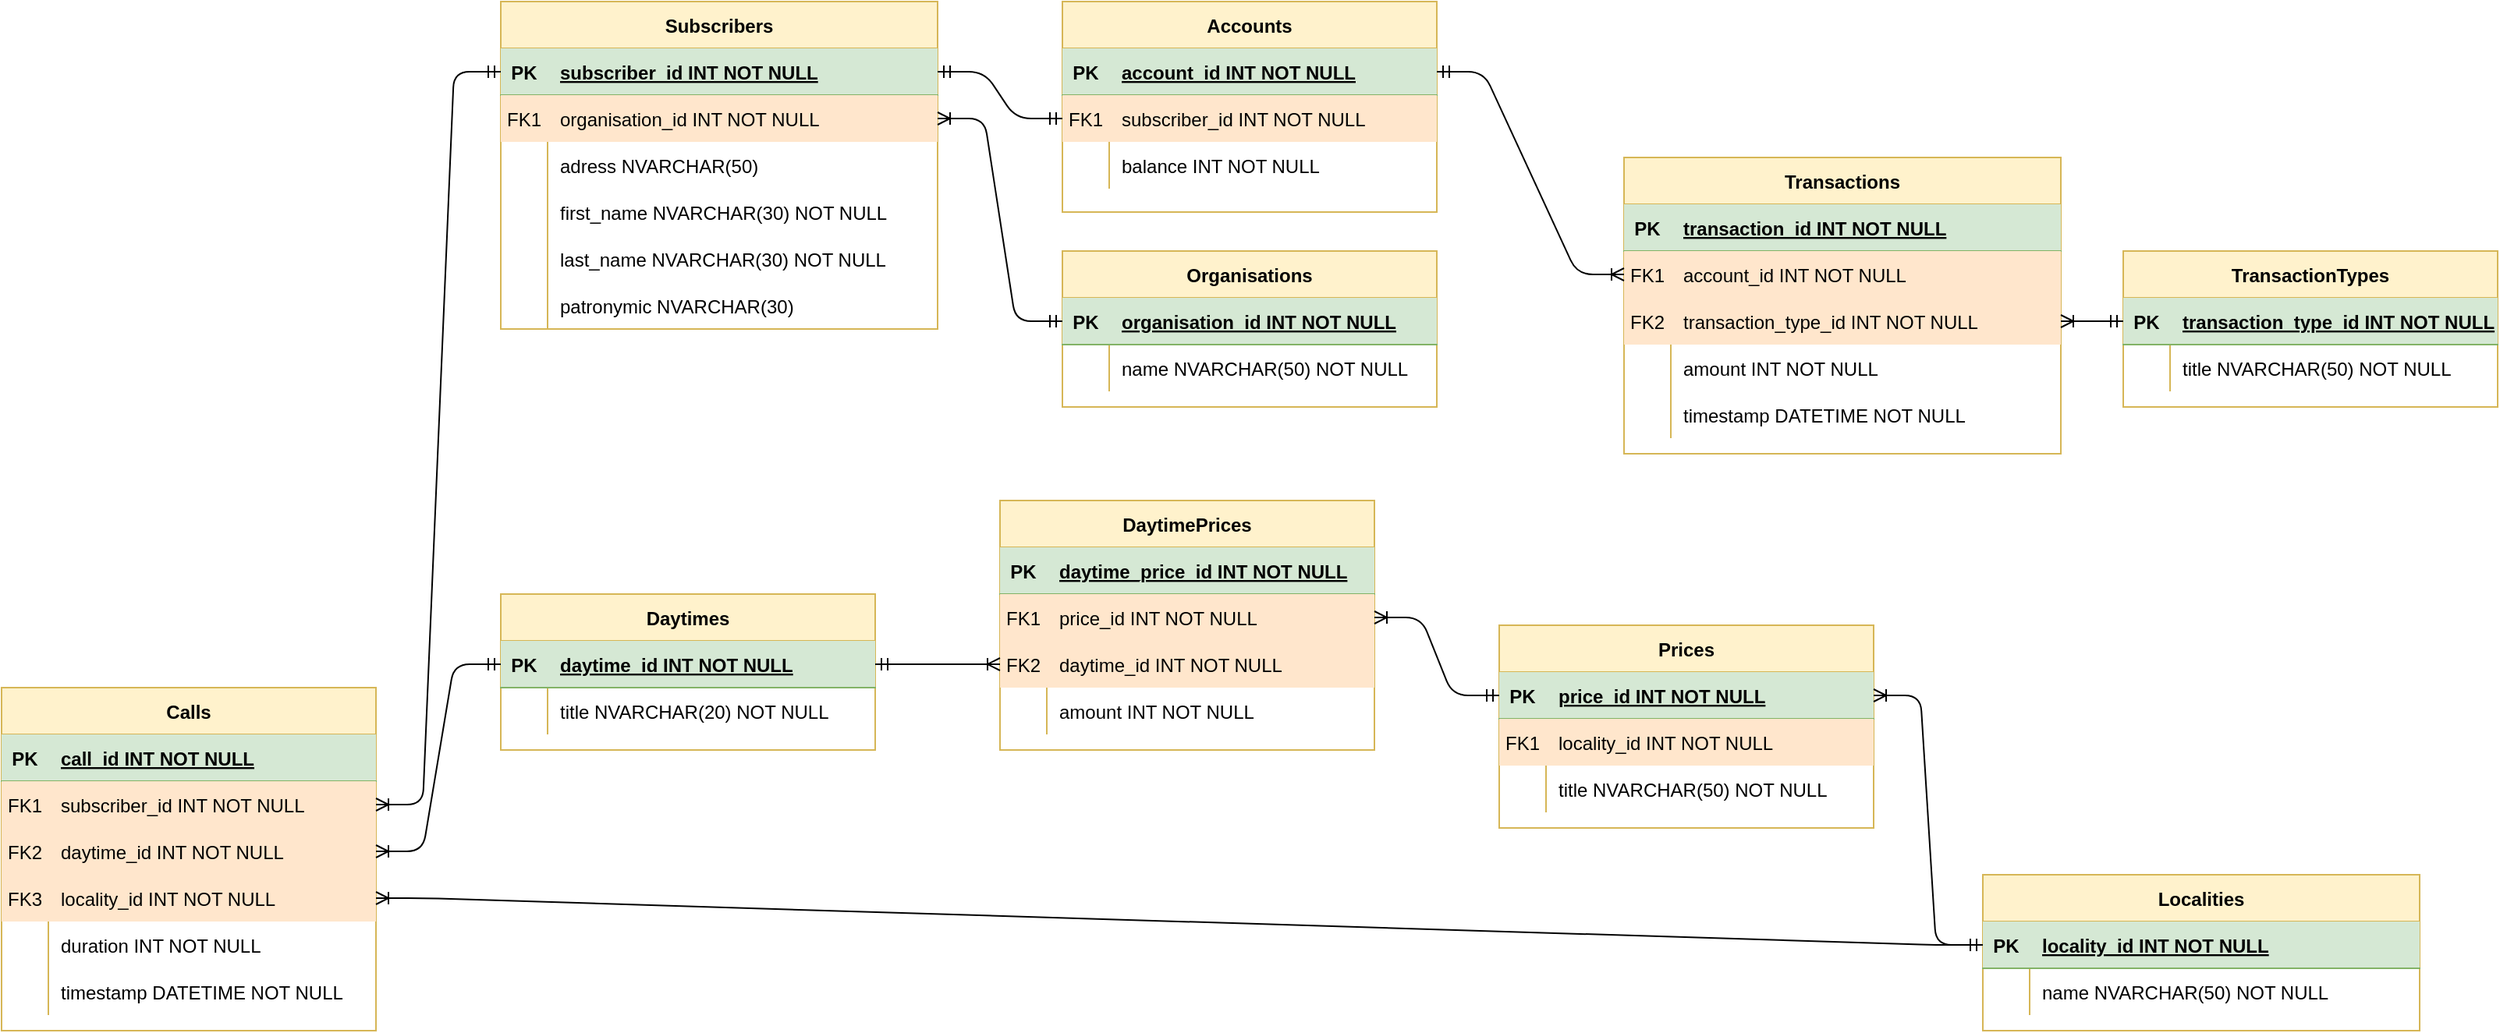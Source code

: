 <mxfile version="13.8.8" type="github">
  <diagram id="R2lEEEUBdFMjLlhIrx00" name="Page-1">
    <mxGraphModel dx="1422" dy="762" grid="1" gridSize="10" guides="1" tooltips="1" connect="1" arrows="1" fold="1" page="1" pageScale="1" pageWidth="850" pageHeight="1100" math="0" shadow="0" extFonts="Permanent Marker^https://fonts.googleapis.com/css?family=Permanent+Marker">
      <root>
        <mxCell id="0" />
        <mxCell id="1" parent="0" />
        <mxCell id="C-vyLk0tnHw3VtMMgP7b-2" value="Organisations" style="shape=table;startSize=30;container=1;collapsible=1;childLayout=tableLayout;fixedRows=1;rowLines=0;fontStyle=1;align=center;resizeLast=1;fillColor=#fff2cc;strokeColor=#d6b656;" parent="1" vertex="1">
          <mxGeometry x="720" y="200" width="240" height="100" as="geometry" />
        </mxCell>
        <mxCell id="C-vyLk0tnHw3VtMMgP7b-3" value="" style="shape=partialRectangle;collapsible=0;dropTarget=0;pointerEvents=0;fillColor=#d5e8d4;points=[[0,0.5],[1,0.5]];portConstraint=eastwest;top=0;left=0;right=0;bottom=1;strokeColor=#82b366;" parent="C-vyLk0tnHw3VtMMgP7b-2" vertex="1">
          <mxGeometry y="30" width="240" height="30" as="geometry" />
        </mxCell>
        <mxCell id="C-vyLk0tnHw3VtMMgP7b-4" value="PK" style="shape=partialRectangle;overflow=hidden;connectable=0;fillColor=none;top=0;left=0;bottom=0;right=0;fontStyle=1;" parent="C-vyLk0tnHw3VtMMgP7b-3" vertex="1">
          <mxGeometry width="30" height="30" as="geometry" />
        </mxCell>
        <mxCell id="C-vyLk0tnHw3VtMMgP7b-5" value="organisation_id INT NOT NULL " style="shape=partialRectangle;overflow=hidden;connectable=0;fillColor=none;top=0;left=0;bottom=0;right=0;align=left;spacingLeft=6;fontStyle=5;" parent="C-vyLk0tnHw3VtMMgP7b-3" vertex="1">
          <mxGeometry x="30" width="210" height="30" as="geometry" />
        </mxCell>
        <mxCell id="C-vyLk0tnHw3VtMMgP7b-6" value="" style="shape=partialRectangle;collapsible=0;dropTarget=0;pointerEvents=0;fillColor=none;points=[[0,0.5],[1,0.5]];portConstraint=eastwest;top=0;left=0;right=0;bottom=0;" parent="C-vyLk0tnHw3VtMMgP7b-2" vertex="1">
          <mxGeometry y="60" width="240" height="30" as="geometry" />
        </mxCell>
        <mxCell id="C-vyLk0tnHw3VtMMgP7b-7" value="" style="shape=partialRectangle;overflow=hidden;connectable=0;fillColor=none;top=0;left=0;bottom=0;right=0;" parent="C-vyLk0tnHw3VtMMgP7b-6" vertex="1">
          <mxGeometry width="30" height="30" as="geometry" />
        </mxCell>
        <mxCell id="C-vyLk0tnHw3VtMMgP7b-8" value="name NVARCHAR(50) NOT NULL" style="shape=partialRectangle;overflow=hidden;connectable=0;fillColor=none;top=0;left=0;bottom=0;right=0;align=left;spacingLeft=6;" parent="C-vyLk0tnHw3VtMMgP7b-6" vertex="1">
          <mxGeometry x="30" width="210" height="30" as="geometry" />
        </mxCell>
        <mxCell id="C-vyLk0tnHw3VtMMgP7b-13" value="Accounts" style="shape=table;startSize=30;container=1;collapsible=1;childLayout=tableLayout;fixedRows=1;rowLines=0;fontStyle=1;align=center;resizeLast=1;fillColor=#fff2cc;strokeColor=#d6b656;" parent="1" vertex="1">
          <mxGeometry x="720" y="40" width="240" height="135" as="geometry" />
        </mxCell>
        <mxCell id="C-vyLk0tnHw3VtMMgP7b-14" value="" style="shape=partialRectangle;collapsible=0;dropTarget=0;pointerEvents=0;fillColor=#d5e8d4;points=[[0,0.5],[1,0.5]];portConstraint=eastwest;top=0;left=0;right=0;bottom=1;strokeColor=#82b366;" parent="C-vyLk0tnHw3VtMMgP7b-13" vertex="1">
          <mxGeometry y="30" width="240" height="30" as="geometry" />
        </mxCell>
        <mxCell id="C-vyLk0tnHw3VtMMgP7b-15" value="PK" style="shape=partialRectangle;overflow=hidden;connectable=0;fillColor=none;top=0;left=0;bottom=0;right=0;fontStyle=1;" parent="C-vyLk0tnHw3VtMMgP7b-14" vertex="1">
          <mxGeometry width="30" height="30" as="geometry" />
        </mxCell>
        <mxCell id="C-vyLk0tnHw3VtMMgP7b-16" value="account_id INT NOT NULL " style="shape=partialRectangle;overflow=hidden;connectable=0;fillColor=none;top=0;left=0;bottom=0;right=0;align=left;spacingLeft=6;fontStyle=5;" parent="C-vyLk0tnHw3VtMMgP7b-14" vertex="1">
          <mxGeometry x="30" width="210" height="30" as="geometry" />
        </mxCell>
        <mxCell id="f_FscxaQa_7eKImMQu-y-68" value="" style="shape=partialRectangle;collapsible=0;dropTarget=0;pointerEvents=0;fillColor=#ffe6cc;points=[[0,0.5],[1,0.5]];portConstraint=eastwest;top=0;left=0;right=0;bottom=0;strokeColor=#d79b00;" parent="C-vyLk0tnHw3VtMMgP7b-13" vertex="1">
          <mxGeometry y="60" width="240" height="30" as="geometry" />
        </mxCell>
        <mxCell id="f_FscxaQa_7eKImMQu-y-69" value="FK1" style="shape=partialRectangle;overflow=hidden;connectable=0;fillColor=none;top=0;left=0;bottom=0;right=0;" parent="f_FscxaQa_7eKImMQu-y-68" vertex="1">
          <mxGeometry width="30" height="30" as="geometry" />
        </mxCell>
        <mxCell id="f_FscxaQa_7eKImMQu-y-70" value="subscriber_id INT NOT NULL" style="shape=partialRectangle;overflow=hidden;connectable=0;fillColor=none;top=0;left=0;bottom=0;right=0;align=left;spacingLeft=6;" parent="f_FscxaQa_7eKImMQu-y-68" vertex="1">
          <mxGeometry x="30" width="210" height="30" as="geometry" />
        </mxCell>
        <mxCell id="3FALcmHfQgssFY7lBNF9-4" value="" style="shape=partialRectangle;collapsible=0;dropTarget=0;pointerEvents=0;points=[[0,0.5],[1,0.5]];portConstraint=eastwest;top=0;left=0;right=0;bottom=0;fillColor=none;" vertex="1" parent="C-vyLk0tnHw3VtMMgP7b-13">
          <mxGeometry y="90" width="240" height="30" as="geometry" />
        </mxCell>
        <mxCell id="3FALcmHfQgssFY7lBNF9-5" value="" style="shape=partialRectangle;overflow=hidden;connectable=0;fillColor=none;top=0;left=0;bottom=0;right=0;" vertex="1" parent="3FALcmHfQgssFY7lBNF9-4">
          <mxGeometry width="30" height="30" as="geometry" />
        </mxCell>
        <mxCell id="3FALcmHfQgssFY7lBNF9-6" value="balance INT NOT NULL" style="shape=partialRectangle;overflow=hidden;connectable=0;fillColor=none;top=0;left=0;bottom=0;right=0;align=left;spacingLeft=6;" vertex="1" parent="3FALcmHfQgssFY7lBNF9-4">
          <mxGeometry x="30" width="210" height="30" as="geometry" />
        </mxCell>
        <mxCell id="C-vyLk0tnHw3VtMMgP7b-23" value="Subscribers" style="shape=table;startSize=30;container=1;collapsible=1;childLayout=tableLayout;fixedRows=1;rowLines=0;fontStyle=1;align=center;resizeLast=1;rounded=0;sketch=0;shadow=0;fillColor=#fff2cc;strokeColor=#d6b656;" parent="1" vertex="1">
          <mxGeometry x="360" y="40" width="280" height="210" as="geometry">
            <mxRectangle x="120" y="120" width="100" height="30" as="alternateBounds" />
          </mxGeometry>
        </mxCell>
        <mxCell id="C-vyLk0tnHw3VtMMgP7b-24" value="" style="shape=partialRectangle;collapsible=0;dropTarget=0;pointerEvents=0;fillColor=#d5e8d4;points=[[0,0.5],[1,0.5]];portConstraint=eastwest;top=0;left=0;right=0;bottom=1;strokeColor=#82b366;" parent="C-vyLk0tnHw3VtMMgP7b-23" vertex="1">
          <mxGeometry y="30" width="280" height="30" as="geometry" />
        </mxCell>
        <mxCell id="C-vyLk0tnHw3VtMMgP7b-25" value="PK" style="shape=partialRectangle;overflow=hidden;connectable=0;fillColor=none;top=0;left=0;bottom=0;right=0;fontStyle=1;" parent="C-vyLk0tnHw3VtMMgP7b-24" vertex="1">
          <mxGeometry width="30" height="30" as="geometry" />
        </mxCell>
        <mxCell id="C-vyLk0tnHw3VtMMgP7b-26" value="subscriber_id INT NOT NULL " style="shape=partialRectangle;overflow=hidden;connectable=0;fillColor=none;top=0;left=0;bottom=0;right=0;align=left;spacingLeft=6;fontStyle=5;" parent="C-vyLk0tnHw3VtMMgP7b-24" vertex="1">
          <mxGeometry x="30" width="250" height="30" as="geometry" />
        </mxCell>
        <mxCell id="uQoeyLJMrFcmJ7VVX4Wg-34" value="" style="shape=partialRectangle;collapsible=0;dropTarget=0;pointerEvents=0;fillColor=#ffe6cc;points=[[0,0.5],[1,0.5]];portConstraint=eastwest;top=0;left=0;right=0;bottom=0;strokeColor=#d79b00;" parent="C-vyLk0tnHw3VtMMgP7b-23" vertex="1">
          <mxGeometry y="60" width="280" height="30" as="geometry" />
        </mxCell>
        <mxCell id="uQoeyLJMrFcmJ7VVX4Wg-35" value="FK1" style="shape=partialRectangle;overflow=hidden;connectable=0;fillColor=none;top=0;left=0;bottom=0;right=0;" parent="uQoeyLJMrFcmJ7VVX4Wg-34" vertex="1">
          <mxGeometry width="30" height="30" as="geometry" />
        </mxCell>
        <mxCell id="uQoeyLJMrFcmJ7VVX4Wg-36" value="organisation_id INT NOT NULL" style="shape=partialRectangle;overflow=hidden;connectable=0;fillColor=none;top=0;left=0;bottom=0;right=0;align=left;spacingLeft=6;" parent="uQoeyLJMrFcmJ7VVX4Wg-34" vertex="1">
          <mxGeometry x="30" width="250" height="30" as="geometry" />
        </mxCell>
        <mxCell id="uQoeyLJMrFcmJ7VVX4Wg-40" value="" style="shape=partialRectangle;collapsible=0;dropTarget=0;pointerEvents=0;fillColor=none;points=[[0,0.5],[1,0.5]];portConstraint=eastwest;top=0;left=0;right=0;bottom=0;" parent="C-vyLk0tnHw3VtMMgP7b-23" vertex="1">
          <mxGeometry y="90" width="280" height="30" as="geometry" />
        </mxCell>
        <mxCell id="uQoeyLJMrFcmJ7VVX4Wg-41" value="" style="shape=partialRectangle;overflow=hidden;connectable=0;fillColor=none;top=0;left=0;bottom=0;right=0;" parent="uQoeyLJMrFcmJ7VVX4Wg-40" vertex="1">
          <mxGeometry width="30" height="30" as="geometry" />
        </mxCell>
        <mxCell id="uQoeyLJMrFcmJ7VVX4Wg-42" value="adress NVARCHAR(50)" style="shape=partialRectangle;overflow=hidden;connectable=0;fillColor=none;top=0;left=0;bottom=0;right=0;align=left;spacingLeft=6;" parent="uQoeyLJMrFcmJ7VVX4Wg-40" vertex="1">
          <mxGeometry x="30" width="250" height="30" as="geometry" />
        </mxCell>
        <mxCell id="uQoeyLJMrFcmJ7VVX4Wg-50" value="" style="shape=partialRectangle;collapsible=0;dropTarget=0;pointerEvents=0;fillColor=none;points=[[0,0.5],[1,0.5]];portConstraint=eastwest;top=0;left=0;right=0;bottom=0;" parent="C-vyLk0tnHw3VtMMgP7b-23" vertex="1">
          <mxGeometry y="120" width="280" height="30" as="geometry" />
        </mxCell>
        <mxCell id="uQoeyLJMrFcmJ7VVX4Wg-51" value="" style="shape=partialRectangle;overflow=hidden;connectable=0;fillColor=none;top=0;left=0;bottom=0;right=0;" parent="uQoeyLJMrFcmJ7VVX4Wg-50" vertex="1">
          <mxGeometry width="30" height="30" as="geometry" />
        </mxCell>
        <mxCell id="uQoeyLJMrFcmJ7VVX4Wg-52" value="first_name NVARCHAR(30) NOT NULL" style="shape=partialRectangle;overflow=hidden;connectable=0;fillColor=none;top=0;left=0;bottom=0;right=0;align=left;spacingLeft=6;" parent="uQoeyLJMrFcmJ7VVX4Wg-50" vertex="1">
          <mxGeometry x="30" width="250" height="30" as="geometry" />
        </mxCell>
        <mxCell id="uQoeyLJMrFcmJ7VVX4Wg-53" value="" style="shape=partialRectangle;collapsible=0;dropTarget=0;pointerEvents=0;fillColor=none;points=[[0,0.5],[1,0.5]];portConstraint=eastwest;top=0;left=0;right=0;bottom=0;" parent="C-vyLk0tnHw3VtMMgP7b-23" vertex="1">
          <mxGeometry y="150" width="280" height="30" as="geometry" />
        </mxCell>
        <mxCell id="uQoeyLJMrFcmJ7VVX4Wg-54" value="" style="shape=partialRectangle;overflow=hidden;connectable=0;fillColor=none;top=0;left=0;bottom=0;right=0;" parent="uQoeyLJMrFcmJ7VVX4Wg-53" vertex="1">
          <mxGeometry width="30" height="30" as="geometry" />
        </mxCell>
        <mxCell id="uQoeyLJMrFcmJ7VVX4Wg-55" value="last_name NVARCHAR(30) NOT NULL" style="shape=partialRectangle;overflow=hidden;connectable=0;fillColor=none;top=0;left=0;bottom=0;right=0;align=left;spacingLeft=6;" parent="uQoeyLJMrFcmJ7VVX4Wg-53" vertex="1">
          <mxGeometry x="30" width="250" height="30" as="geometry" />
        </mxCell>
        <mxCell id="uQoeyLJMrFcmJ7VVX4Wg-56" value="" style="shape=partialRectangle;collapsible=0;dropTarget=0;pointerEvents=0;fillColor=none;points=[[0,0.5],[1,0.5]];portConstraint=eastwest;top=0;left=0;right=0;bottom=0;" parent="C-vyLk0tnHw3VtMMgP7b-23" vertex="1">
          <mxGeometry y="180" width="280" height="30" as="geometry" />
        </mxCell>
        <mxCell id="uQoeyLJMrFcmJ7VVX4Wg-57" value="" style="shape=partialRectangle;overflow=hidden;connectable=0;fillColor=none;top=0;left=0;bottom=0;right=0;" parent="uQoeyLJMrFcmJ7VVX4Wg-56" vertex="1">
          <mxGeometry width="30" height="30" as="geometry" />
        </mxCell>
        <mxCell id="uQoeyLJMrFcmJ7VVX4Wg-58" value="patronymic NVARCHAR(30)" style="shape=partialRectangle;overflow=hidden;connectable=0;fillColor=none;top=0;left=0;bottom=0;right=0;align=left;spacingLeft=6;" parent="uQoeyLJMrFcmJ7VVX4Wg-56" vertex="1">
          <mxGeometry x="30" width="250" height="30" as="geometry" />
        </mxCell>
        <mxCell id="uQoeyLJMrFcmJ7VVX4Wg-47" value="" style="edgeStyle=entityRelationEdgeStyle;fontSize=12;html=1;endArrow=ERmandOne;startArrow=ERmandOne;exitX=1;exitY=0.5;exitDx=0;exitDy=0;entryX=0;entryY=0.5;entryDx=0;entryDy=0;" parent="1" source="C-vyLk0tnHw3VtMMgP7b-24" target="f_FscxaQa_7eKImMQu-y-68" edge="1">
          <mxGeometry width="100" height="100" relative="1" as="geometry">
            <mxPoint x="640" y="145" as="sourcePoint" />
            <mxPoint x="470" y="240" as="targetPoint" />
          </mxGeometry>
        </mxCell>
        <mxCell id="uQoeyLJMrFcmJ7VVX4Wg-60" value="Transactions" style="shape=table;startSize=30;container=1;collapsible=1;childLayout=tableLayout;fixedRows=1;rowLines=0;fontStyle=1;align=center;resizeLast=1;rounded=0;shadow=0;sketch=0;fillColor=#fff2cc;strokeColor=#d6b656;" parent="1" vertex="1">
          <mxGeometry x="1080" y="140" width="280" height="190" as="geometry" />
        </mxCell>
        <mxCell id="uQoeyLJMrFcmJ7VVX4Wg-61" value="" style="shape=partialRectangle;collapsible=0;dropTarget=0;pointerEvents=0;fillColor=#d5e8d4;top=0;left=0;bottom=1;right=0;points=[[0,0.5],[1,0.5]];portConstraint=eastwest;strokeColor=#82b366;" parent="uQoeyLJMrFcmJ7VVX4Wg-60" vertex="1">
          <mxGeometry y="30" width="280" height="30" as="geometry" />
        </mxCell>
        <mxCell id="uQoeyLJMrFcmJ7VVX4Wg-62" value="PK" style="shape=partialRectangle;connectable=0;fillColor=none;top=0;left=0;bottom=0;right=0;fontStyle=1;overflow=hidden;" parent="uQoeyLJMrFcmJ7VVX4Wg-61" vertex="1">
          <mxGeometry width="30" height="30" as="geometry" />
        </mxCell>
        <mxCell id="uQoeyLJMrFcmJ7VVX4Wg-63" value="transaction_id INT NOT NULL" style="shape=partialRectangle;connectable=0;fillColor=none;top=0;left=0;bottom=0;right=0;align=left;spacingLeft=6;fontStyle=5;overflow=hidden;" parent="uQoeyLJMrFcmJ7VVX4Wg-61" vertex="1">
          <mxGeometry x="30" width="250" height="30" as="geometry" />
        </mxCell>
        <mxCell id="uQoeyLJMrFcmJ7VVX4Wg-64" value="" style="shape=partialRectangle;collapsible=0;dropTarget=0;pointerEvents=0;fillColor=#ffe6cc;top=0;left=0;bottom=0;right=0;points=[[0,0.5],[1,0.5]];portConstraint=eastwest;strokeColor=#d79b00;" parent="uQoeyLJMrFcmJ7VVX4Wg-60" vertex="1">
          <mxGeometry y="60" width="280" height="30" as="geometry" />
        </mxCell>
        <mxCell id="uQoeyLJMrFcmJ7VVX4Wg-65" value="FK1" style="shape=partialRectangle;connectable=0;fillColor=none;top=0;left=0;bottom=0;right=0;editable=1;overflow=hidden;" parent="uQoeyLJMrFcmJ7VVX4Wg-64" vertex="1">
          <mxGeometry width="30" height="30" as="geometry" />
        </mxCell>
        <mxCell id="uQoeyLJMrFcmJ7VVX4Wg-66" value="account_id INT NOT NULL" style="shape=partialRectangle;connectable=0;fillColor=none;top=0;left=0;bottom=0;right=0;align=left;spacingLeft=6;overflow=hidden;" parent="uQoeyLJMrFcmJ7VVX4Wg-64" vertex="1">
          <mxGeometry x="30" width="250" height="30" as="geometry" />
        </mxCell>
        <mxCell id="uQoeyLJMrFcmJ7VVX4Wg-67" value="" style="shape=partialRectangle;collapsible=0;dropTarget=0;pointerEvents=0;fillColor=#ffe6cc;top=0;left=0;bottom=0;right=0;points=[[0,0.5],[1,0.5]];portConstraint=eastwest;strokeColor=#d79b00;" parent="uQoeyLJMrFcmJ7VVX4Wg-60" vertex="1">
          <mxGeometry y="90" width="280" height="30" as="geometry" />
        </mxCell>
        <mxCell id="uQoeyLJMrFcmJ7VVX4Wg-68" value="FK2" style="shape=partialRectangle;connectable=0;fillColor=none;top=0;left=0;bottom=0;right=0;editable=1;overflow=hidden;" parent="uQoeyLJMrFcmJ7VVX4Wg-67" vertex="1">
          <mxGeometry width="30" height="30" as="geometry" />
        </mxCell>
        <mxCell id="uQoeyLJMrFcmJ7VVX4Wg-69" value="transaction_type_id INT NOT NULL" style="shape=partialRectangle;connectable=0;fillColor=none;top=0;left=0;bottom=0;right=0;align=left;spacingLeft=6;overflow=hidden;" parent="uQoeyLJMrFcmJ7VVX4Wg-67" vertex="1">
          <mxGeometry x="30" width="250" height="30" as="geometry" />
        </mxCell>
        <mxCell id="f_FscxaQa_7eKImMQu-y-4" value="" style="shape=partialRectangle;collapsible=0;dropTarget=0;pointerEvents=0;fillColor=none;top=0;left=0;bottom=0;right=0;points=[[0,0.5],[1,0.5]];portConstraint=eastwest;" parent="uQoeyLJMrFcmJ7VVX4Wg-60" vertex="1">
          <mxGeometry y="120" width="280" height="30" as="geometry" />
        </mxCell>
        <mxCell id="f_FscxaQa_7eKImMQu-y-5" value="" style="shape=partialRectangle;connectable=0;fillColor=none;top=0;left=0;bottom=0;right=0;editable=1;overflow=hidden;" parent="f_FscxaQa_7eKImMQu-y-4" vertex="1">
          <mxGeometry width="30" height="30" as="geometry" />
        </mxCell>
        <mxCell id="f_FscxaQa_7eKImMQu-y-6" value="amount INT NOT NULL" style="shape=partialRectangle;connectable=0;fillColor=none;top=0;left=0;bottom=0;right=0;align=left;spacingLeft=6;overflow=hidden;" parent="f_FscxaQa_7eKImMQu-y-4" vertex="1">
          <mxGeometry x="30" width="250" height="30" as="geometry" />
        </mxCell>
        <mxCell id="f_FscxaQa_7eKImMQu-y-51" value="" style="shape=partialRectangle;collapsible=0;dropTarget=0;pointerEvents=0;fillColor=none;top=0;left=0;bottom=0;right=0;points=[[0,0.5],[1,0.5]];portConstraint=eastwest;" parent="uQoeyLJMrFcmJ7VVX4Wg-60" vertex="1">
          <mxGeometry y="150" width="280" height="30" as="geometry" />
        </mxCell>
        <mxCell id="f_FscxaQa_7eKImMQu-y-52" value="" style="shape=partialRectangle;connectable=0;fillColor=none;top=0;left=0;bottom=0;right=0;editable=1;overflow=hidden;" parent="f_FscxaQa_7eKImMQu-y-51" vertex="1">
          <mxGeometry width="30" height="30" as="geometry" />
        </mxCell>
        <mxCell id="f_FscxaQa_7eKImMQu-y-53" value="timestamp DATETIME NOT NULL" style="shape=partialRectangle;connectable=0;fillColor=none;top=0;left=0;bottom=0;right=0;align=left;spacingLeft=6;overflow=hidden;" parent="f_FscxaQa_7eKImMQu-y-51" vertex="1">
          <mxGeometry x="30" width="250" height="30" as="geometry" />
        </mxCell>
        <mxCell id="uQoeyLJMrFcmJ7VVX4Wg-106" value="Localities" style="shape=table;startSize=30;container=1;collapsible=1;childLayout=tableLayout;fixedRows=1;rowLines=0;fontStyle=1;align=center;resizeLast=1;rounded=0;shadow=0;sketch=0;fillColor=#fff2cc;strokeColor=#d6b656;" parent="1" vertex="1">
          <mxGeometry x="1310" y="600" width="280" height="100" as="geometry" />
        </mxCell>
        <mxCell id="uQoeyLJMrFcmJ7VVX4Wg-107" value="" style="shape=partialRectangle;collapsible=0;dropTarget=0;pointerEvents=0;fillColor=#d5e8d4;top=0;left=0;bottom=1;right=0;points=[[0,0.5],[1,0.5]];portConstraint=eastwest;strokeColor=#82b366;" parent="uQoeyLJMrFcmJ7VVX4Wg-106" vertex="1">
          <mxGeometry y="30" width="280" height="30" as="geometry" />
        </mxCell>
        <mxCell id="uQoeyLJMrFcmJ7VVX4Wg-108" value="PK" style="shape=partialRectangle;connectable=0;fillColor=none;top=0;left=0;bottom=0;right=0;fontStyle=1;overflow=hidden;" parent="uQoeyLJMrFcmJ7VVX4Wg-107" vertex="1">
          <mxGeometry width="30" height="30" as="geometry" />
        </mxCell>
        <mxCell id="uQoeyLJMrFcmJ7VVX4Wg-109" value="locality_id INT NOT NULL" style="shape=partialRectangle;connectable=0;fillColor=none;top=0;left=0;bottom=0;right=0;align=left;spacingLeft=6;fontStyle=5;overflow=hidden;" parent="uQoeyLJMrFcmJ7VVX4Wg-107" vertex="1">
          <mxGeometry x="30" width="250" height="30" as="geometry" />
        </mxCell>
        <mxCell id="uQoeyLJMrFcmJ7VVX4Wg-110" value="" style="shape=partialRectangle;collapsible=0;dropTarget=0;pointerEvents=0;fillColor=none;top=0;left=0;bottom=0;right=0;points=[[0,0.5],[1,0.5]];portConstraint=eastwest;" parent="uQoeyLJMrFcmJ7VVX4Wg-106" vertex="1">
          <mxGeometry y="60" width="280" height="30" as="geometry" />
        </mxCell>
        <mxCell id="uQoeyLJMrFcmJ7VVX4Wg-111" value="" style="shape=partialRectangle;connectable=0;fillColor=none;top=0;left=0;bottom=0;right=0;editable=1;overflow=hidden;" parent="uQoeyLJMrFcmJ7VVX4Wg-110" vertex="1">
          <mxGeometry width="30" height="30" as="geometry" />
        </mxCell>
        <mxCell id="uQoeyLJMrFcmJ7VVX4Wg-112" value="name NVARCHAR(50) NOT NULL" style="shape=partialRectangle;connectable=0;fillColor=none;top=0;left=0;bottom=0;right=0;align=left;spacingLeft=6;overflow=hidden;" parent="uQoeyLJMrFcmJ7VVX4Wg-110" vertex="1">
          <mxGeometry x="30" width="250" height="30" as="geometry" />
        </mxCell>
        <mxCell id="uQoeyLJMrFcmJ7VVX4Wg-119" value="Prices" style="shape=table;startSize=30;container=1;collapsible=1;childLayout=tableLayout;fixedRows=1;rowLines=0;fontStyle=1;align=center;resizeLast=1;rounded=0;shadow=0;sketch=0;fillColor=#fff2cc;strokeColor=#d6b656;" parent="1" vertex="1">
          <mxGeometry x="1000" y="440" width="240" height="130" as="geometry" />
        </mxCell>
        <mxCell id="uQoeyLJMrFcmJ7VVX4Wg-120" value="" style="shape=partialRectangle;collapsible=0;dropTarget=0;pointerEvents=0;fillColor=#d5e8d4;top=0;left=0;bottom=1;right=0;points=[[0,0.5],[1,0.5]];portConstraint=eastwest;strokeColor=#82b366;" parent="uQoeyLJMrFcmJ7VVX4Wg-119" vertex="1">
          <mxGeometry y="30" width="240" height="30" as="geometry" />
        </mxCell>
        <mxCell id="uQoeyLJMrFcmJ7VVX4Wg-121" value="PK" style="shape=partialRectangle;connectable=0;fillColor=none;top=0;left=0;bottom=0;right=0;fontStyle=1;overflow=hidden;" parent="uQoeyLJMrFcmJ7VVX4Wg-120" vertex="1">
          <mxGeometry width="30" height="30" as="geometry" />
        </mxCell>
        <mxCell id="uQoeyLJMrFcmJ7VVX4Wg-122" value="price_id INT NOT NULL" style="shape=partialRectangle;connectable=0;fillColor=none;top=0;left=0;bottom=0;right=0;align=left;spacingLeft=6;fontStyle=5;overflow=hidden;" parent="uQoeyLJMrFcmJ7VVX4Wg-120" vertex="1">
          <mxGeometry x="30" width="210" height="30" as="geometry" />
        </mxCell>
        <mxCell id="uQoeyLJMrFcmJ7VVX4Wg-123" value="" style="shape=partialRectangle;collapsible=0;dropTarget=0;pointerEvents=0;fillColor=#ffe6cc;top=0;left=0;bottom=0;right=0;points=[[0,0.5],[1,0.5]];portConstraint=eastwest;strokeColor=#d79b00;" parent="uQoeyLJMrFcmJ7VVX4Wg-119" vertex="1">
          <mxGeometry y="60" width="240" height="30" as="geometry" />
        </mxCell>
        <mxCell id="uQoeyLJMrFcmJ7VVX4Wg-124" value="FK1" style="shape=partialRectangle;connectable=0;fillColor=none;top=0;left=0;bottom=0;right=0;editable=1;overflow=hidden;" parent="uQoeyLJMrFcmJ7VVX4Wg-123" vertex="1">
          <mxGeometry width="30" height="30" as="geometry" />
        </mxCell>
        <mxCell id="uQoeyLJMrFcmJ7VVX4Wg-125" value="locality_id INT NOT NULL" style="shape=partialRectangle;connectable=0;fillColor=none;top=0;left=0;bottom=0;right=0;align=left;spacingLeft=6;overflow=hidden;" parent="uQoeyLJMrFcmJ7VVX4Wg-123" vertex="1">
          <mxGeometry x="30" width="210" height="30" as="geometry" />
        </mxCell>
        <mxCell id="f_FscxaQa_7eKImMQu-y-45" value="" style="shape=partialRectangle;collapsible=0;dropTarget=0;pointerEvents=0;fillColor=none;top=0;left=0;bottom=0;right=0;points=[[0,0.5],[1,0.5]];portConstraint=eastwest;" parent="uQoeyLJMrFcmJ7VVX4Wg-119" vertex="1">
          <mxGeometry y="90" width="240" height="30" as="geometry" />
        </mxCell>
        <mxCell id="f_FscxaQa_7eKImMQu-y-46" value="" style="shape=partialRectangle;connectable=0;fillColor=none;top=0;left=0;bottom=0;right=0;editable=1;overflow=hidden;" parent="f_FscxaQa_7eKImMQu-y-45" vertex="1">
          <mxGeometry width="30" height="30" as="geometry" />
        </mxCell>
        <mxCell id="f_FscxaQa_7eKImMQu-y-47" value="title NVARCHAR(50) NOT NULL" style="shape=partialRectangle;connectable=0;fillColor=none;top=0;left=0;bottom=0;right=0;align=left;spacingLeft=6;overflow=hidden;" parent="f_FscxaQa_7eKImMQu-y-45" vertex="1">
          <mxGeometry x="30" width="210" height="30" as="geometry" />
        </mxCell>
        <mxCell id="uQoeyLJMrFcmJ7VVX4Wg-133" value="DaytimePrices" style="shape=table;startSize=30;container=1;collapsible=1;childLayout=tableLayout;fixedRows=1;rowLines=0;fontStyle=1;align=center;resizeLast=1;rounded=0;shadow=0;sketch=0;fillColor=#fff2cc;strokeColor=#d6b656;" parent="1" vertex="1">
          <mxGeometry x="680" y="360" width="240" height="160" as="geometry" />
        </mxCell>
        <mxCell id="uQoeyLJMrFcmJ7VVX4Wg-134" value="" style="shape=partialRectangle;collapsible=0;dropTarget=0;pointerEvents=0;fillColor=#d5e8d4;top=0;left=0;bottom=1;right=0;points=[[0,0.5],[1,0.5]];portConstraint=eastwest;strokeColor=#82b366;" parent="uQoeyLJMrFcmJ7VVX4Wg-133" vertex="1">
          <mxGeometry y="30" width="240" height="30" as="geometry" />
        </mxCell>
        <mxCell id="uQoeyLJMrFcmJ7VVX4Wg-135" value="PK" style="shape=partialRectangle;connectable=0;fillColor=none;top=0;left=0;bottom=0;right=0;fontStyle=1;overflow=hidden;" parent="uQoeyLJMrFcmJ7VVX4Wg-134" vertex="1">
          <mxGeometry width="30" height="30" as="geometry" />
        </mxCell>
        <mxCell id="uQoeyLJMrFcmJ7VVX4Wg-136" value="daytime_price_id INT NOT NULL" style="shape=partialRectangle;connectable=0;fillColor=none;top=0;left=0;bottom=0;right=0;align=left;spacingLeft=6;fontStyle=5;overflow=hidden;" parent="uQoeyLJMrFcmJ7VVX4Wg-134" vertex="1">
          <mxGeometry x="30" width="210" height="30" as="geometry" />
        </mxCell>
        <mxCell id="uQoeyLJMrFcmJ7VVX4Wg-137" value="" style="shape=partialRectangle;collapsible=0;dropTarget=0;pointerEvents=0;fillColor=#ffe6cc;top=0;left=0;bottom=0;right=0;points=[[0,0.5],[1,0.5]];portConstraint=eastwest;strokeColor=#d79b00;" parent="uQoeyLJMrFcmJ7VVX4Wg-133" vertex="1">
          <mxGeometry y="60" width="240" height="30" as="geometry" />
        </mxCell>
        <mxCell id="uQoeyLJMrFcmJ7VVX4Wg-138" value="FK1" style="shape=partialRectangle;connectable=0;fillColor=none;top=0;left=0;bottom=0;right=0;editable=1;overflow=hidden;" parent="uQoeyLJMrFcmJ7VVX4Wg-137" vertex="1">
          <mxGeometry width="30" height="30" as="geometry" />
        </mxCell>
        <mxCell id="uQoeyLJMrFcmJ7VVX4Wg-139" value="price_id INT NOT NULL" style="shape=partialRectangle;connectable=0;fillColor=none;top=0;left=0;bottom=0;right=0;align=left;spacingLeft=6;overflow=hidden;" parent="uQoeyLJMrFcmJ7VVX4Wg-137" vertex="1">
          <mxGeometry x="30" width="210" height="30" as="geometry" />
        </mxCell>
        <mxCell id="uQoeyLJMrFcmJ7VVX4Wg-140" value="" style="shape=partialRectangle;collapsible=0;dropTarget=0;pointerEvents=0;fillColor=#ffe6cc;top=0;left=0;bottom=0;right=0;points=[[0,0.5],[1,0.5]];portConstraint=eastwest;strokeColor=#d79b00;" parent="uQoeyLJMrFcmJ7VVX4Wg-133" vertex="1">
          <mxGeometry y="90" width="240" height="30" as="geometry" />
        </mxCell>
        <mxCell id="uQoeyLJMrFcmJ7VVX4Wg-141" value="FK2" style="shape=partialRectangle;connectable=0;fillColor=none;top=0;left=0;bottom=0;right=0;editable=1;overflow=hidden;" parent="uQoeyLJMrFcmJ7VVX4Wg-140" vertex="1">
          <mxGeometry width="30" height="30" as="geometry" />
        </mxCell>
        <mxCell id="uQoeyLJMrFcmJ7VVX4Wg-142" value="daytime_id INT NOT NULL" style="shape=partialRectangle;connectable=0;fillColor=none;top=0;left=0;bottom=0;right=0;align=left;spacingLeft=6;overflow=hidden;" parent="uQoeyLJMrFcmJ7VVX4Wg-140" vertex="1">
          <mxGeometry x="30" width="210" height="30" as="geometry" />
        </mxCell>
        <mxCell id="f_FscxaQa_7eKImMQu-y-1" value="" style="shape=partialRectangle;collapsible=0;dropTarget=0;pointerEvents=0;fillColor=none;top=0;left=0;bottom=0;right=0;points=[[0,0.5],[1,0.5]];portConstraint=eastwest;" parent="uQoeyLJMrFcmJ7VVX4Wg-133" vertex="1">
          <mxGeometry y="120" width="240" height="30" as="geometry" />
        </mxCell>
        <mxCell id="f_FscxaQa_7eKImMQu-y-2" value="" style="shape=partialRectangle;connectable=0;fillColor=none;top=0;left=0;bottom=0;right=0;editable=1;overflow=hidden;" parent="f_FscxaQa_7eKImMQu-y-1" vertex="1">
          <mxGeometry width="30" height="30" as="geometry" />
        </mxCell>
        <mxCell id="f_FscxaQa_7eKImMQu-y-3" value="amount INT NOT NULL" style="shape=partialRectangle;connectable=0;fillColor=none;top=0;left=0;bottom=0;right=0;align=left;spacingLeft=6;overflow=hidden;" parent="f_FscxaQa_7eKImMQu-y-1" vertex="1">
          <mxGeometry x="30" width="210" height="30" as="geometry" />
        </mxCell>
        <mxCell id="uQoeyLJMrFcmJ7VVX4Wg-177" value="" style="edgeStyle=entityRelationEdgeStyle;fontSize=12;html=1;endArrow=ERoneToMany;startArrow=ERmandOne;exitX=0;exitY=0.5;exitDx=0;exitDy=0;entryX=1;entryY=0.5;entryDx=0;entryDy=0;" parent="1" source="C-vyLk0tnHw3VtMMgP7b-3" target="uQoeyLJMrFcmJ7VVX4Wg-34" edge="1">
          <mxGeometry width="100" height="100" relative="1" as="geometry">
            <mxPoint x="770" y="130" as="sourcePoint" />
            <mxPoint x="900" y="180" as="targetPoint" />
          </mxGeometry>
        </mxCell>
        <mxCell id="uQoeyLJMrFcmJ7VVX4Wg-178" value="" style="edgeStyle=entityRelationEdgeStyle;fontSize=12;html=1;endArrow=ERoneToMany;startArrow=ERmandOne;exitX=1;exitY=0.5;exitDx=0;exitDy=0;entryX=0;entryY=0.5;entryDx=0;entryDy=0;" parent="1" source="C-vyLk0tnHw3VtMMgP7b-14" target="uQoeyLJMrFcmJ7VVX4Wg-64" edge="1">
          <mxGeometry width="100" height="100" relative="1" as="geometry">
            <mxPoint x="870" y="100" as="sourcePoint" />
            <mxPoint x="760" y="235" as="targetPoint" />
          </mxGeometry>
        </mxCell>
        <mxCell id="uQoeyLJMrFcmJ7VVX4Wg-179" value="" style="edgeStyle=entityRelationEdgeStyle;fontSize=12;html=1;endArrow=ERoneToMany;startArrow=ERmandOne;entryX=1;entryY=0.5;entryDx=0;entryDy=0;exitX=0;exitY=0.5;exitDx=0;exitDy=0;" parent="1" source="uQoeyLJMrFcmJ7VVX4Wg-120" target="uQoeyLJMrFcmJ7VVX4Wg-137" edge="1">
          <mxGeometry width="100" height="100" relative="1" as="geometry">
            <mxPoint x="360" y="445" as="sourcePoint" />
            <mxPoint x="440" y="350" as="targetPoint" />
          </mxGeometry>
        </mxCell>
        <mxCell id="uQoeyLJMrFcmJ7VVX4Wg-180" value="" style="edgeStyle=entityRelationEdgeStyle;fontSize=12;html=1;endArrow=ERoneToMany;startArrow=ERmandOne;exitX=0;exitY=0.5;exitDx=0;exitDy=0;entryX=1;entryY=0.5;entryDx=0;entryDy=0;" parent="1" source="uQoeyLJMrFcmJ7VVX4Wg-107" target="uQoeyLJMrFcmJ7VVX4Wg-120" edge="1">
          <mxGeometry width="100" height="100" relative="1" as="geometry">
            <mxPoint x="840" y="455" as="sourcePoint" />
            <mxPoint x="760" y="500" as="targetPoint" />
          </mxGeometry>
        </mxCell>
        <mxCell id="f_FscxaQa_7eKImMQu-y-7" value="Calls" style="shape=table;startSize=30;container=1;collapsible=1;childLayout=tableLayout;fixedRows=1;rowLines=0;fontStyle=1;align=center;resizeLast=1;rounded=0;shadow=0;sketch=0;fillColor=#fff2cc;strokeColor=#d6b656;" parent="1" vertex="1">
          <mxGeometry x="40" y="480" width="240" height="220" as="geometry" />
        </mxCell>
        <mxCell id="f_FscxaQa_7eKImMQu-y-8" value="" style="shape=partialRectangle;collapsible=0;dropTarget=0;pointerEvents=0;fillColor=#d5e8d4;top=0;left=0;bottom=1;right=0;points=[[0,0.5],[1,0.5]];portConstraint=eastwest;strokeColor=#82b366;" parent="f_FscxaQa_7eKImMQu-y-7" vertex="1">
          <mxGeometry y="30" width="240" height="30" as="geometry" />
        </mxCell>
        <mxCell id="f_FscxaQa_7eKImMQu-y-9" value="PK" style="shape=partialRectangle;connectable=0;fillColor=none;top=0;left=0;bottom=0;right=0;fontStyle=1;overflow=hidden;" parent="f_FscxaQa_7eKImMQu-y-8" vertex="1">
          <mxGeometry width="30" height="30" as="geometry" />
        </mxCell>
        <mxCell id="f_FscxaQa_7eKImMQu-y-10" value="call_id INT NOT NULL" style="shape=partialRectangle;connectable=0;fillColor=none;top=0;left=0;bottom=0;right=0;align=left;spacingLeft=6;fontStyle=5;overflow=hidden;" parent="f_FscxaQa_7eKImMQu-y-8" vertex="1">
          <mxGeometry x="30" width="210" height="30" as="geometry" />
        </mxCell>
        <mxCell id="f_FscxaQa_7eKImMQu-y-11" value="" style="shape=partialRectangle;collapsible=0;dropTarget=0;pointerEvents=0;fillColor=#ffe6cc;top=0;left=0;bottom=0;right=0;points=[[0,0.5],[1,0.5]];portConstraint=eastwest;strokeColor=#d79b00;" parent="f_FscxaQa_7eKImMQu-y-7" vertex="1">
          <mxGeometry y="60" width="240" height="30" as="geometry" />
        </mxCell>
        <mxCell id="f_FscxaQa_7eKImMQu-y-12" value="FK1" style="shape=partialRectangle;connectable=0;fillColor=none;top=0;left=0;bottom=0;right=0;editable=1;overflow=hidden;" parent="f_FscxaQa_7eKImMQu-y-11" vertex="1">
          <mxGeometry width="30" height="30" as="geometry" />
        </mxCell>
        <mxCell id="f_FscxaQa_7eKImMQu-y-13" value="subscriber_id INT NOT NULL" style="shape=partialRectangle;connectable=0;fillColor=none;top=0;left=0;bottom=0;right=0;align=left;spacingLeft=6;overflow=hidden;" parent="f_FscxaQa_7eKImMQu-y-11" vertex="1">
          <mxGeometry x="30" width="210" height="30" as="geometry" />
        </mxCell>
        <mxCell id="f_FscxaQa_7eKImMQu-y-14" value="" style="shape=partialRectangle;collapsible=0;dropTarget=0;pointerEvents=0;fillColor=#ffe6cc;top=0;left=0;bottom=0;right=0;points=[[0,0.5],[1,0.5]];portConstraint=eastwest;strokeColor=#d79b00;" parent="f_FscxaQa_7eKImMQu-y-7" vertex="1">
          <mxGeometry y="90" width="240" height="30" as="geometry" />
        </mxCell>
        <mxCell id="f_FscxaQa_7eKImMQu-y-15" value="FK2" style="shape=partialRectangle;connectable=0;fillColor=none;top=0;left=0;bottom=0;right=0;editable=1;overflow=hidden;" parent="f_FscxaQa_7eKImMQu-y-14" vertex="1">
          <mxGeometry width="30" height="30" as="geometry" />
        </mxCell>
        <mxCell id="f_FscxaQa_7eKImMQu-y-16" value="daytime_id INT NOT NULL" style="shape=partialRectangle;connectable=0;fillColor=none;top=0;left=0;bottom=0;right=0;align=left;spacingLeft=6;overflow=hidden;" parent="f_FscxaQa_7eKImMQu-y-14" vertex="1">
          <mxGeometry x="30" width="210" height="30" as="geometry" />
        </mxCell>
        <mxCell id="f_FscxaQa_7eKImMQu-y-17" value="" style="shape=partialRectangle;collapsible=0;dropTarget=0;pointerEvents=0;fillColor=#ffe6cc;top=0;left=0;bottom=0;right=0;points=[[0,0.5],[1,0.5]];portConstraint=eastwest;strokeColor=#d79b00;" parent="f_FscxaQa_7eKImMQu-y-7" vertex="1">
          <mxGeometry y="120" width="240" height="30" as="geometry" />
        </mxCell>
        <mxCell id="f_FscxaQa_7eKImMQu-y-18" value="FK3" style="shape=partialRectangle;connectable=0;fillColor=none;top=0;left=0;bottom=0;right=0;editable=1;overflow=hidden;" parent="f_FscxaQa_7eKImMQu-y-17" vertex="1">
          <mxGeometry width="30" height="30" as="geometry" />
        </mxCell>
        <mxCell id="f_FscxaQa_7eKImMQu-y-19" value="locality_id INT NOT NULL" style="shape=partialRectangle;connectable=0;fillColor=none;top=0;left=0;bottom=0;right=0;align=left;spacingLeft=6;overflow=hidden;" parent="f_FscxaQa_7eKImMQu-y-17" vertex="1">
          <mxGeometry x="30" width="210" height="30" as="geometry" />
        </mxCell>
        <mxCell id="f_FscxaQa_7eKImMQu-y-21" value="" style="shape=partialRectangle;collapsible=0;dropTarget=0;pointerEvents=0;fillColor=none;top=0;left=0;bottom=0;right=0;points=[[0,0.5],[1,0.5]];portConstraint=eastwest;" parent="f_FscxaQa_7eKImMQu-y-7" vertex="1">
          <mxGeometry y="150" width="240" height="30" as="geometry" />
        </mxCell>
        <mxCell id="f_FscxaQa_7eKImMQu-y-22" value="" style="shape=partialRectangle;connectable=0;fillColor=none;top=0;left=0;bottom=0;right=0;editable=1;overflow=hidden;" parent="f_FscxaQa_7eKImMQu-y-21" vertex="1">
          <mxGeometry width="30" height="30" as="geometry" />
        </mxCell>
        <mxCell id="f_FscxaQa_7eKImMQu-y-23" value="duration INT NOT NULL" style="shape=partialRectangle;connectable=0;fillColor=none;top=0;left=0;bottom=0;right=0;align=left;spacingLeft=6;overflow=hidden;" parent="f_FscxaQa_7eKImMQu-y-21" vertex="1">
          <mxGeometry x="30" width="210" height="30" as="geometry" />
        </mxCell>
        <mxCell id="f_FscxaQa_7eKImMQu-y-41" value="" style="shape=partialRectangle;collapsible=0;dropTarget=0;pointerEvents=0;fillColor=none;top=0;left=0;bottom=0;right=0;points=[[0,0.5],[1,0.5]];portConstraint=eastwest;" parent="f_FscxaQa_7eKImMQu-y-7" vertex="1">
          <mxGeometry y="180" width="240" height="30" as="geometry" />
        </mxCell>
        <mxCell id="f_FscxaQa_7eKImMQu-y-42" value="" style="shape=partialRectangle;connectable=0;fillColor=none;top=0;left=0;bottom=0;right=0;editable=1;overflow=hidden;" parent="f_FscxaQa_7eKImMQu-y-41" vertex="1">
          <mxGeometry width="30" height="30" as="geometry" />
        </mxCell>
        <mxCell id="f_FscxaQa_7eKImMQu-y-43" value="timestamp DATETIME NOT NULL" style="shape=partialRectangle;connectable=0;fillColor=none;top=0;left=0;bottom=0;right=0;align=left;spacingLeft=6;overflow=hidden;" parent="f_FscxaQa_7eKImMQu-y-41" vertex="1">
          <mxGeometry x="30" width="210" height="30" as="geometry" />
        </mxCell>
        <mxCell id="f_FscxaQa_7eKImMQu-y-24" value="" style="edgeStyle=entityRelationEdgeStyle;fontSize=12;html=1;endArrow=ERoneToMany;startArrow=ERmandOne;exitX=0;exitY=0.5;exitDx=0;exitDy=0;entryX=1;entryY=0.5;entryDx=0;entryDy=0;" parent="1" source="uQoeyLJMrFcmJ7VVX4Wg-107" target="f_FscxaQa_7eKImMQu-y-17" edge="1">
          <mxGeometry width="100" height="100" relative="1" as="geometry">
            <mxPoint x="460" y="790" as="sourcePoint" />
            <mxPoint x="340" y="660" as="targetPoint" />
          </mxGeometry>
        </mxCell>
        <mxCell id="f_FscxaQa_7eKImMQu-y-25" value="" style="edgeStyle=entityRelationEdgeStyle;fontSize=12;html=1;endArrow=ERoneToMany;startArrow=ERmandOne;entryX=1;entryY=0.5;entryDx=0;entryDy=0;exitX=0;exitY=0.5;exitDx=0;exitDy=0;strokeWidth=1;jumpStyle=none;" parent="1" source="C-vyLk0tnHw3VtMMgP7b-24" target="f_FscxaQa_7eKImMQu-y-11" edge="1">
          <mxGeometry width="100" height="100" relative="1" as="geometry">
            <mxPoint x="710" y="690" as="sourcePoint" />
            <mxPoint x="310" y="790" as="targetPoint" />
          </mxGeometry>
        </mxCell>
        <mxCell id="f_FscxaQa_7eKImMQu-y-27" value="Daytimes" style="shape=table;startSize=30;container=1;collapsible=1;childLayout=tableLayout;fixedRows=1;rowLines=0;fontStyle=1;align=center;resizeLast=1;rounded=0;shadow=0;sketch=0;fillColor=#fff2cc;strokeColor=#d6b656;" parent="1" vertex="1">
          <mxGeometry x="360" y="420" width="240" height="100" as="geometry" />
        </mxCell>
        <mxCell id="f_FscxaQa_7eKImMQu-y-28" value="" style="shape=partialRectangle;collapsible=0;dropTarget=0;pointerEvents=0;fillColor=#d5e8d4;top=0;left=0;bottom=1;right=0;points=[[0,0.5],[1,0.5]];portConstraint=eastwest;strokeColor=#82b366;" parent="f_FscxaQa_7eKImMQu-y-27" vertex="1">
          <mxGeometry y="30" width="240" height="30" as="geometry" />
        </mxCell>
        <mxCell id="f_FscxaQa_7eKImMQu-y-29" value="PK" style="shape=partialRectangle;connectable=0;fillColor=none;top=0;left=0;bottom=0;right=0;fontStyle=1;overflow=hidden;" parent="f_FscxaQa_7eKImMQu-y-28" vertex="1">
          <mxGeometry width="30" height="30" as="geometry" />
        </mxCell>
        <mxCell id="f_FscxaQa_7eKImMQu-y-30" value="daytime_id INT NOT NULL" style="shape=partialRectangle;connectable=0;fillColor=none;top=0;left=0;bottom=0;right=0;align=left;spacingLeft=6;fontStyle=5;overflow=hidden;" parent="f_FscxaQa_7eKImMQu-y-28" vertex="1">
          <mxGeometry x="30" width="210" height="30" as="geometry" />
        </mxCell>
        <mxCell id="f_FscxaQa_7eKImMQu-y-31" value="" style="shape=partialRectangle;collapsible=0;dropTarget=0;pointerEvents=0;fillColor=none;top=0;left=0;bottom=0;right=0;points=[[0,0.5],[1,0.5]];portConstraint=eastwest;" parent="f_FscxaQa_7eKImMQu-y-27" vertex="1">
          <mxGeometry y="60" width="240" height="30" as="geometry" />
        </mxCell>
        <mxCell id="f_FscxaQa_7eKImMQu-y-32" value="" style="shape=partialRectangle;connectable=0;fillColor=none;top=0;left=0;bottom=0;right=0;editable=1;overflow=hidden;" parent="f_FscxaQa_7eKImMQu-y-31" vertex="1">
          <mxGeometry width="30" height="30" as="geometry" />
        </mxCell>
        <mxCell id="f_FscxaQa_7eKImMQu-y-33" value="title NVARCHAR(20) NOT NULL" style="shape=partialRectangle;connectable=0;fillColor=none;top=0;left=0;bottom=0;right=0;align=left;spacingLeft=6;overflow=hidden;" parent="f_FscxaQa_7eKImMQu-y-31" vertex="1">
          <mxGeometry x="30" width="210" height="30" as="geometry" />
        </mxCell>
        <mxCell id="f_FscxaQa_7eKImMQu-y-40" value="" style="edgeStyle=entityRelationEdgeStyle;fontSize=12;html=1;endArrow=ERoneToMany;startArrow=ERmandOne;entryX=0;entryY=0.5;entryDx=0;entryDy=0;exitX=1;exitY=0.5;exitDx=0;exitDy=0;" parent="1" source="f_FscxaQa_7eKImMQu-y-28" target="uQoeyLJMrFcmJ7VVX4Wg-140" edge="1">
          <mxGeometry width="100" height="100" relative="1" as="geometry">
            <mxPoint x="1320" y="655" as="sourcePoint" />
            <mxPoint x="290" y="635" as="targetPoint" />
          </mxGeometry>
        </mxCell>
        <mxCell id="f_FscxaQa_7eKImMQu-y-44" value="" style="edgeStyle=entityRelationEdgeStyle;fontSize=12;html=1;endArrow=ERoneToMany;startArrow=ERmandOne;entryX=1;entryY=0.5;entryDx=0;entryDy=0;" parent="1" source="f_FscxaQa_7eKImMQu-y-28" target="f_FscxaQa_7eKImMQu-y-14" edge="1">
          <mxGeometry width="100" height="100" relative="1" as="geometry">
            <mxPoint x="1320" y="655" as="sourcePoint" />
            <mxPoint x="290" y="635" as="targetPoint" />
          </mxGeometry>
        </mxCell>
        <mxCell id="f_FscxaQa_7eKImMQu-y-54" value="TransactionTypes" style="shape=table;startSize=30;container=1;collapsible=1;childLayout=tableLayout;fixedRows=1;rowLines=0;fontStyle=1;align=center;resizeLast=1;rounded=0;shadow=0;sketch=0;fillColor=#fff2cc;strokeColor=#d6b656;" parent="1" vertex="1">
          <mxGeometry x="1400" y="200" width="240" height="100" as="geometry" />
        </mxCell>
        <mxCell id="f_FscxaQa_7eKImMQu-y-55" value="" style="shape=partialRectangle;collapsible=0;dropTarget=0;pointerEvents=0;fillColor=#d5e8d4;top=0;left=0;bottom=1;right=0;points=[[0,0.5],[1,0.5]];portConstraint=eastwest;strokeColor=#82b366;" parent="f_FscxaQa_7eKImMQu-y-54" vertex="1">
          <mxGeometry y="30" width="240" height="30" as="geometry" />
        </mxCell>
        <mxCell id="f_FscxaQa_7eKImMQu-y-56" value="PK" style="shape=partialRectangle;connectable=0;fillColor=none;top=0;left=0;bottom=0;right=0;fontStyle=1;overflow=hidden;" parent="f_FscxaQa_7eKImMQu-y-55" vertex="1">
          <mxGeometry width="30" height="30" as="geometry" />
        </mxCell>
        <mxCell id="f_FscxaQa_7eKImMQu-y-57" value="transaction_type_id INT NOT NULL" style="shape=partialRectangle;connectable=0;fillColor=none;top=0;left=0;bottom=0;right=0;align=left;spacingLeft=6;fontStyle=5;overflow=hidden;" parent="f_FscxaQa_7eKImMQu-y-55" vertex="1">
          <mxGeometry x="30" width="210" height="30" as="geometry" />
        </mxCell>
        <mxCell id="f_FscxaQa_7eKImMQu-y-58" value="" style="shape=partialRectangle;collapsible=0;dropTarget=0;pointerEvents=0;fillColor=none;top=0;left=0;bottom=0;right=0;points=[[0,0.5],[1,0.5]];portConstraint=eastwest;" parent="f_FscxaQa_7eKImMQu-y-54" vertex="1">
          <mxGeometry y="60" width="240" height="30" as="geometry" />
        </mxCell>
        <mxCell id="f_FscxaQa_7eKImMQu-y-59" value="" style="shape=partialRectangle;connectable=0;fillColor=none;top=0;left=0;bottom=0;right=0;editable=1;overflow=hidden;" parent="f_FscxaQa_7eKImMQu-y-58" vertex="1">
          <mxGeometry width="30" height="30" as="geometry" />
        </mxCell>
        <mxCell id="f_FscxaQa_7eKImMQu-y-60" value="title NVARCHAR(50) NOT NULL" style="shape=partialRectangle;connectable=0;fillColor=none;top=0;left=0;bottom=0;right=0;align=left;spacingLeft=6;overflow=hidden;" parent="f_FscxaQa_7eKImMQu-y-58" vertex="1">
          <mxGeometry x="30" width="210" height="30" as="geometry" />
        </mxCell>
        <mxCell id="f_FscxaQa_7eKImMQu-y-67" value="" style="edgeStyle=entityRelationEdgeStyle;fontSize=12;html=1;endArrow=ERoneToMany;startArrow=ERmandOne;exitX=0;exitY=0.5;exitDx=0;exitDy=0;entryX=1;entryY=0.5;entryDx=0;entryDy=0;" parent="1" source="f_FscxaQa_7eKImMQu-y-55" target="uQoeyLJMrFcmJ7VVX4Wg-67" edge="1">
          <mxGeometry width="100" height="100" relative="1" as="geometry">
            <mxPoint x="1410" y="340" as="sourcePoint" />
            <mxPoint x="1490" y="370" as="targetPoint" />
          </mxGeometry>
        </mxCell>
      </root>
    </mxGraphModel>
  </diagram>
</mxfile>
